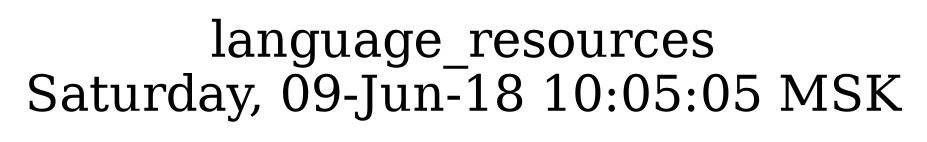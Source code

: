 digraph G {
graph [
  fontsize="24";
  label="language_resources\nSaturday, 09-Jun-18 10:05:05 MSK";
  nojustify=true;
  ordering=out;
  rankdir=LR;
  size="30";
];
}
